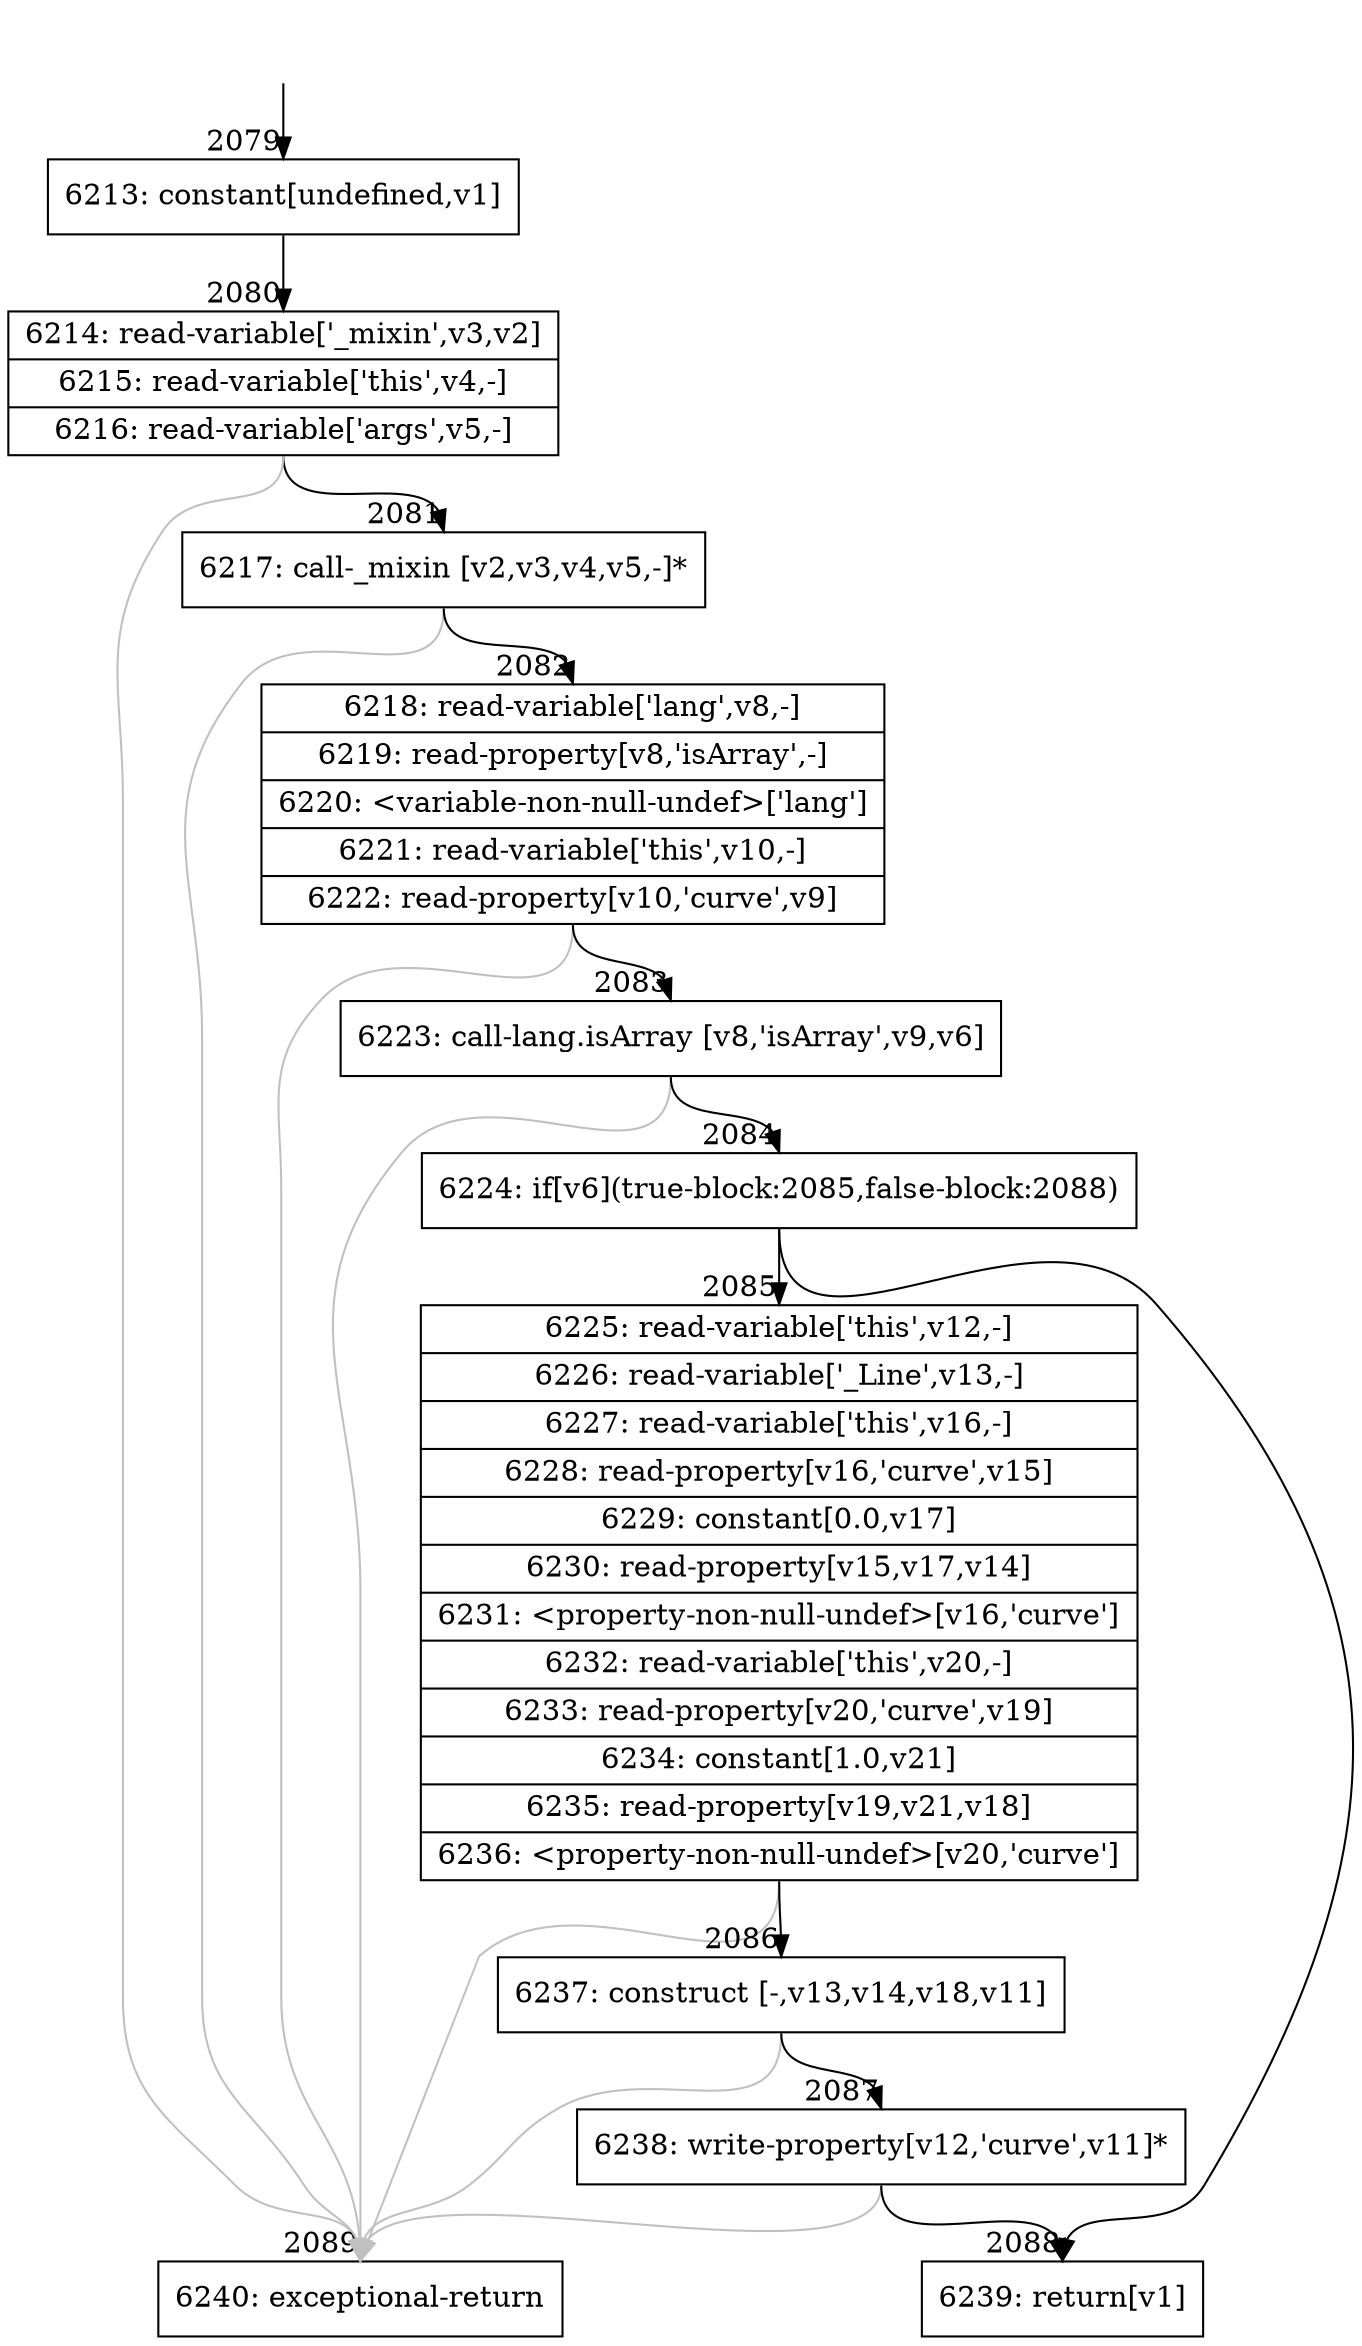 digraph {
rankdir="TD"
BB_entry119[shape=none,label=""];
BB_entry119 -> BB2079 [tailport=s, headport=n, headlabel="    2079"]
BB2079 [shape=record label="{6213: constant[undefined,v1]}" ] 
BB2079 -> BB2080 [tailport=s, headport=n, headlabel="      2080"]
BB2080 [shape=record label="{6214: read-variable['_mixin',v3,v2]|6215: read-variable['this',v4,-]|6216: read-variable['args',v5,-]}" ] 
BB2080 -> BB2081 [tailport=s, headport=n, headlabel="      2081"]
BB2080 -> BB2089 [tailport=s, headport=n, color=gray, headlabel="      2089"]
BB2081 [shape=record label="{6217: call-_mixin [v2,v3,v4,v5,-]*}" ] 
BB2081 -> BB2082 [tailport=s, headport=n, headlabel="      2082"]
BB2081 -> BB2089 [tailport=s, headport=n, color=gray]
BB2082 [shape=record label="{6218: read-variable['lang',v8,-]|6219: read-property[v8,'isArray',-]|6220: \<variable-non-null-undef\>['lang']|6221: read-variable['this',v10,-]|6222: read-property[v10,'curve',v9]}" ] 
BB2082 -> BB2083 [tailport=s, headport=n, headlabel="      2083"]
BB2082 -> BB2089 [tailport=s, headport=n, color=gray]
BB2083 [shape=record label="{6223: call-lang.isArray [v8,'isArray',v9,v6]}" ] 
BB2083 -> BB2084 [tailport=s, headport=n, headlabel="      2084"]
BB2083 -> BB2089 [tailport=s, headport=n, color=gray]
BB2084 [shape=record label="{6224: if[v6](true-block:2085,false-block:2088)}" ] 
BB2084 -> BB2085 [tailport=s, headport=n, headlabel="      2085"]
BB2084 -> BB2088 [tailport=s, headport=n, headlabel="      2088"]
BB2085 [shape=record label="{6225: read-variable['this',v12,-]|6226: read-variable['_Line',v13,-]|6227: read-variable['this',v16,-]|6228: read-property[v16,'curve',v15]|6229: constant[0.0,v17]|6230: read-property[v15,v17,v14]|6231: \<property-non-null-undef\>[v16,'curve']|6232: read-variable['this',v20,-]|6233: read-property[v20,'curve',v19]|6234: constant[1.0,v21]|6235: read-property[v19,v21,v18]|6236: \<property-non-null-undef\>[v20,'curve']}" ] 
BB2085 -> BB2086 [tailport=s, headport=n, headlabel="      2086"]
BB2085 -> BB2089 [tailport=s, headport=n, color=gray]
BB2086 [shape=record label="{6237: construct [-,v13,v14,v18,v11]}" ] 
BB2086 -> BB2087 [tailport=s, headport=n, headlabel="      2087"]
BB2086 -> BB2089 [tailport=s, headport=n, color=gray]
BB2087 [shape=record label="{6238: write-property[v12,'curve',v11]*}" ] 
BB2087 -> BB2088 [tailport=s, headport=n]
BB2087 -> BB2089 [tailport=s, headport=n, color=gray]
BB2088 [shape=record label="{6239: return[v1]}" ] 
BB2089 [shape=record label="{6240: exceptional-return}" ] 
//#$~ 2084
}
